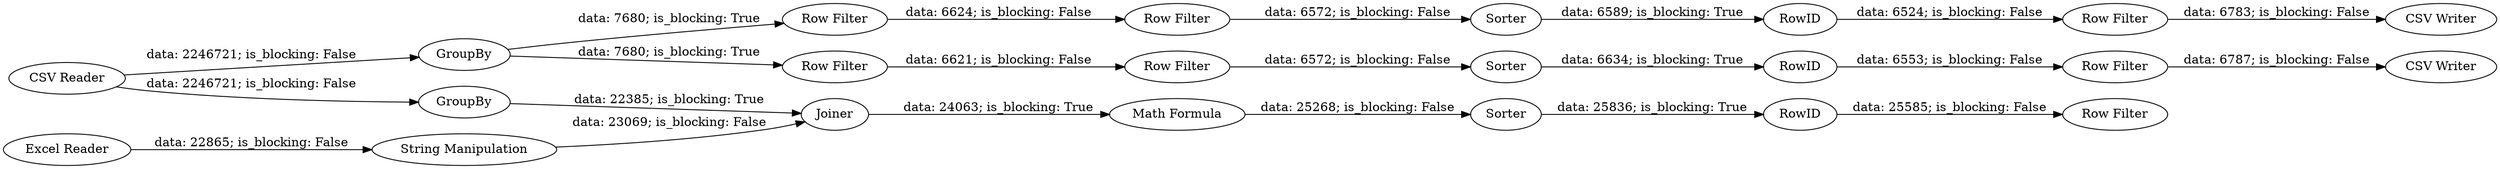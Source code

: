 digraph {
	"-238226601836332436_1" [label="CSV Reader"]
	"-238226601836332436_20" [label="Math Formula"]
	"-238226601836332436_23" [label=RowID]
	"-238226601836332436_22" [label="Row Filter"]
	"-238226601836332436_18" [label=GroupBy]
	"-238226601836332436_10" [label="CSV Writer"]
	"-238226601836332436_2" [label="Excel Reader"]
	"-238226601836332436_6" [label=Sorter]
	"-238226601836332436_21" [label=Sorter]
	"-238226601836332436_13" [label=Sorter]
	"-238226601836332436_12" [label="Row Filter"]
	"-238226601836332436_3" [label=GroupBy]
	"-238226601836332436_17" [label="String Manipulation"]
	"-238226601836332436_11" [label="Row Filter"]
	"-238226601836332436_15" [label="Row Filter"]
	"-238226601836332436_14" [label=RowID]
	"-238226601836332436_8" [label=RowID]
	"-238226601836332436_9" [label="Row Filter"]
	"-238226601836332436_19" [label=Joiner]
	"-238226601836332436_7" [label="Row Filter"]
	"-238226601836332436_16" [label="CSV Writer"]
	"-238226601836332436_5" [label="Row Filter"]
	"-238226601836332436_5" -> "-238226601836332436_7" [label="data: 6621; is_blocking: False"]
	"-238226601836332436_3" -> "-238226601836332436_5" [label="data: 7680; is_blocking: True"]
	"-238226601836332436_12" -> "-238226601836332436_13" [label="data: 6572; is_blocking: False"]
	"-238226601836332436_3" -> "-238226601836332436_11" [label="data: 7680; is_blocking: True"]
	"-238226601836332436_1" -> "-238226601836332436_3" [label="data: 2246721; is_blocking: False"]
	"-238226601836332436_6" -> "-238226601836332436_8" [label="data: 6634; is_blocking: True"]
	"-238226601836332436_17" -> "-238226601836332436_19" [label="data: 23069; is_blocking: False"]
	"-238226601836332436_19" -> "-238226601836332436_20" [label="data: 24063; is_blocking: True"]
	"-238226601836332436_20" -> "-238226601836332436_21" [label="data: 25268; is_blocking: False"]
	"-238226601836332436_14" -> "-238226601836332436_15" [label="data: 6524; is_blocking: False"]
	"-238226601836332436_9" -> "-238226601836332436_10" [label="data: 6787; is_blocking: False"]
	"-238226601836332436_23" -> "-238226601836332436_22" [label="data: 25585; is_blocking: False"]
	"-238226601836332436_1" -> "-238226601836332436_18" [label="data: 2246721; is_blocking: False"]
	"-238226601836332436_2" -> "-238226601836332436_17" [label="data: 22865; is_blocking: False"]
	"-238226601836332436_15" -> "-238226601836332436_16" [label="data: 6783; is_blocking: False"]
	"-238226601836332436_21" -> "-238226601836332436_23" [label="data: 25836; is_blocking: True"]
	"-238226601836332436_7" -> "-238226601836332436_6" [label="data: 6572; is_blocking: False"]
	"-238226601836332436_8" -> "-238226601836332436_9" [label="data: 6553; is_blocking: False"]
	"-238226601836332436_11" -> "-238226601836332436_12" [label="data: 6624; is_blocking: False"]
	"-238226601836332436_13" -> "-238226601836332436_14" [label="data: 6589; is_blocking: True"]
	"-238226601836332436_18" -> "-238226601836332436_19" [label="data: 22385; is_blocking: True"]
	rankdir=LR
}
